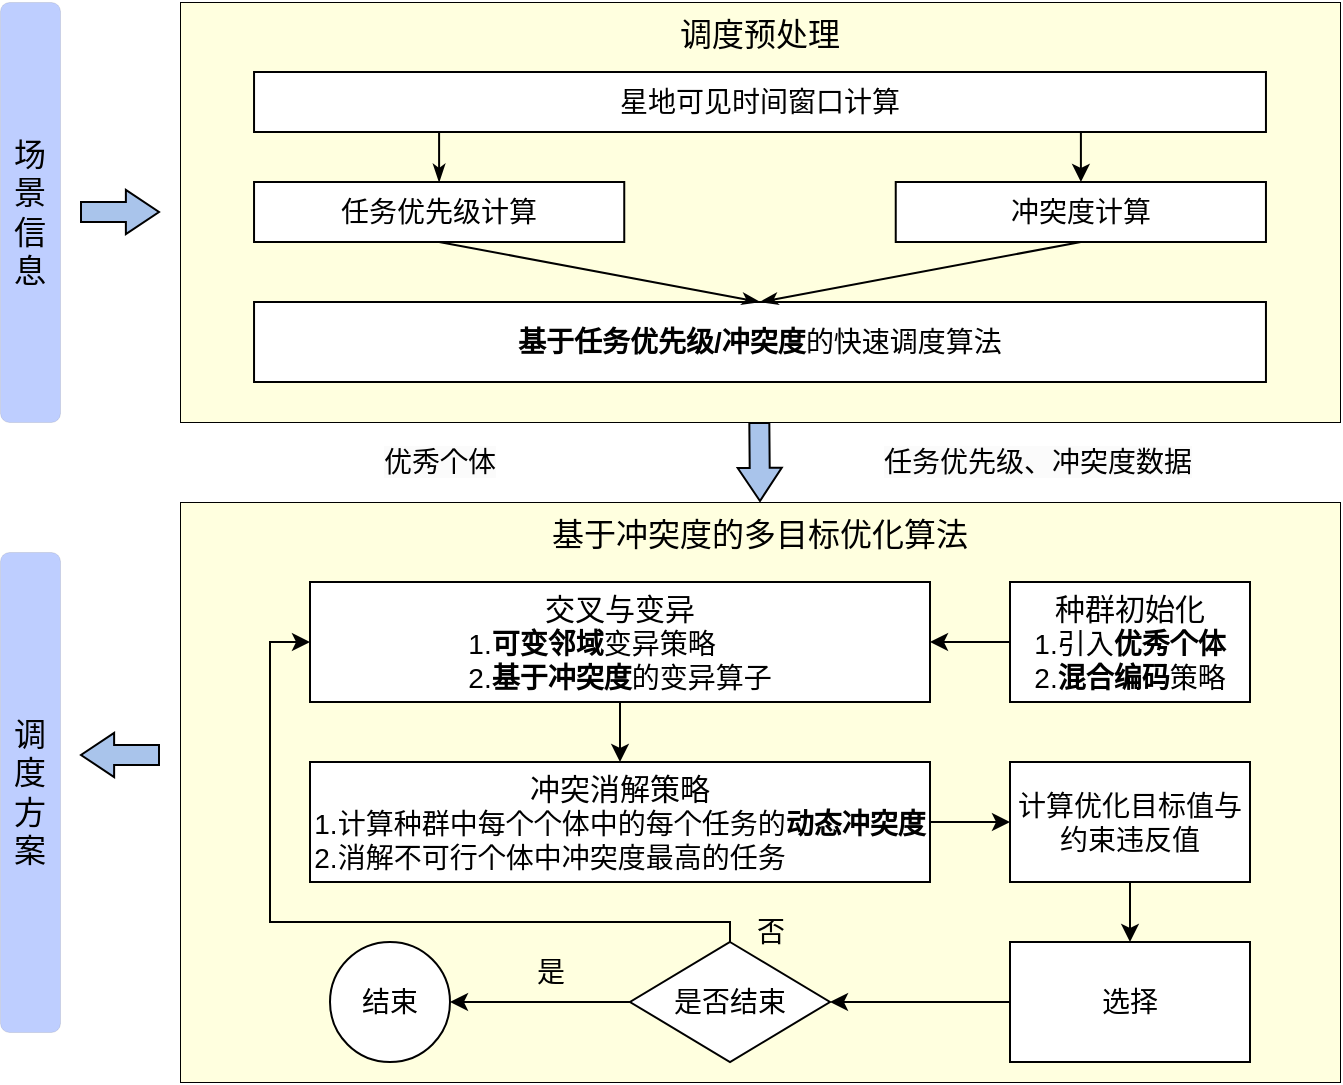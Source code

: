 <mxfile version="23.0.2" type="github">
  <diagram name="第 1 页" id="jkTg79yU5YG_qxhQfQDM">
    <mxGraphModel dx="1122" dy="656" grid="1" gridSize="10" guides="1" tooltips="1" connect="1" arrows="1" fold="1" page="1" pageScale="1" pageWidth="827" pageHeight="1169" math="0" shadow="0">
      <root>
        <mxCell id="0" />
        <mxCell id="1" parent="0" />
        <mxCell id="ZW1uFiiGtGLLKGRdUIta-2" value="场景信息" style="rounded=1;html=1;fillColor=#BECEFF;fontFamily=Helvetica;fontSize=16;strokeWidth=0;whiteSpace=wrap;labelBackgroundColor=none;horizontal=1;verticalAlign=middle;" vertex="1" parent="1">
          <mxGeometry x="110" y="280" width="30" height="210" as="geometry" />
        </mxCell>
        <mxCell id="ZW1uFiiGtGLLKGRdUIta-3" value="" style="shape=flexArrow;endArrow=classic;html=1;rounded=0;endWidth=11.034;endSize=5.186;fillColor=#A9C4EB;fontFamily=Helvetica;fontSize=14;" edge="1" parent="1">
          <mxGeometry width="50" height="50" relative="1" as="geometry">
            <mxPoint x="150" y="385" as="sourcePoint" />
            <mxPoint x="190" y="385" as="targetPoint" />
          </mxGeometry>
        </mxCell>
        <mxCell id="ZW1uFiiGtGLLKGRdUIta-4" value="" style="shape=flexArrow;endArrow=classic;html=1;rounded=0;endWidth=11.034;endSize=5.186;fillColor=#A9C4EB;fontFamily=Helvetica;fontSize=14;" edge="1" parent="1">
          <mxGeometry width="50" height="50" relative="1" as="geometry">
            <mxPoint x="489.66" y="490" as="sourcePoint" />
            <mxPoint x="490" y="530" as="targetPoint" />
          </mxGeometry>
        </mxCell>
        <mxCell id="ZW1uFiiGtGLLKGRdUIta-5" value="&lt;span style=&quot;color: rgb(0, 0, 0); font-size: 14px; font-style: normal; font-variant-ligatures: normal; font-variant-caps: normal; font-weight: 400; letter-spacing: normal; orphans: 2; text-align: center; text-indent: 0px; text-transform: none; widows: 2; word-spacing: 0px; -webkit-text-stroke-width: 0px; background-color: rgb(251, 251, 251); text-decoration-thickness: initial; text-decoration-style: initial; text-decoration-color: initial; float: none; display: inline !important;&quot;&gt;优秀个体&lt;/span&gt;" style="text;whiteSpace=wrap;html=1;fontSize=14;verticalAlign=middle;fontFamily=Helvetica;" vertex="1" parent="1">
          <mxGeometry x="300" y="490" width="140" height="40" as="geometry" />
        </mxCell>
        <mxCell id="ZW1uFiiGtGLLKGRdUIta-6" value="&lt;span style=&quot;color: rgb(0, 0, 0); font-size: 14px; font-style: normal; font-variant-ligatures: normal; font-variant-caps: normal; font-weight: 400; letter-spacing: normal; orphans: 2; text-align: center; text-indent: 0px; text-transform: none; widows: 2; word-spacing: 0px; -webkit-text-stroke-width: 0px; background-color: rgb(251, 251, 251); text-decoration-thickness: initial; text-decoration-style: initial; text-decoration-color: initial; float: none; display: inline !important;&quot;&gt;任务优先级、冲突度数据&lt;/span&gt;" style="text;whiteSpace=wrap;html=1;fontSize=14;verticalAlign=middle;fontFamily=Helvetica;" vertex="1" parent="1">
          <mxGeometry x="550" y="490" width="180" height="40" as="geometry" />
        </mxCell>
        <mxCell id="ZW1uFiiGtGLLKGRdUIta-7" value="" style="group;fontSize=14;fontFamily=Helvetica;" vertex="1" connectable="0" parent="1">
          <mxGeometry x="615" y="570" width="165" height="250" as="geometry" />
        </mxCell>
        <mxCell id="ZW1uFiiGtGLLKGRdUIta-1" value="&lt;font style=&quot;font-size: 16px;&quot;&gt;基于冲突度的多目标优化算法&lt;/font&gt;" style="rounded=0;whiteSpace=wrap;html=1;fillColor=#ffffdf;strokeWidth=0.5;fontFamily=Helvetica;fontSize=14;verticalAlign=top;" vertex="1" parent="ZW1uFiiGtGLLKGRdUIta-7">
          <mxGeometry x="-415" y="-40" width="580" height="290" as="geometry" />
        </mxCell>
        <mxCell id="ZW1uFiiGtGLLKGRdUIta-8" value="&lt;font style=&quot;font-size: 15px;&quot;&gt;种群初始化&lt;/font&gt;&lt;br style=&quot;font-size: 14px;&quot;&gt;&lt;div style=&quot;text-align: left; font-size: 14px;&quot;&gt;&lt;span style=&quot;font-size: 14px; background-color: initial;&quot;&gt;1.引入&lt;b style=&quot;font-size: 14px;&quot;&gt;优秀个体&lt;/b&gt;&lt;/span&gt;&lt;/div&gt;&lt;font style=&quot;font-size: 14px;&quot;&gt;&lt;div style=&quot;text-align: left; font-size: 14px;&quot;&gt;&lt;span style=&quot;background-color: initial; font-size: 14px;&quot;&gt;2.&lt;b style=&quot;font-size: 14px;&quot;&gt;混合编码&lt;/b&gt;策略&lt;/span&gt;&lt;/div&gt;&lt;/font&gt;" style="rounded=0;whiteSpace=wrap;html=1;fontFamily=Helvetica;fontSize=14;verticalAlign=middle;" vertex="1" parent="ZW1uFiiGtGLLKGRdUIta-7">
          <mxGeometry width="120" height="60" as="geometry" />
        </mxCell>
        <mxCell id="ZW1uFiiGtGLLKGRdUIta-49" value="" style="edgeStyle=orthogonalEdgeStyle;rounded=0;orthogonalLoop=1;jettySize=auto;html=1;fontFamily=Helvetica;" edge="1" parent="1" source="ZW1uFiiGtGLLKGRdUIta-11" target="ZW1uFiiGtGLLKGRdUIta-35">
          <mxGeometry relative="1" as="geometry" />
        </mxCell>
        <mxCell id="ZW1uFiiGtGLLKGRdUIta-11" value="&lt;font style=&quot;font-size: 15px;&quot;&gt;交叉与变异&lt;/font&gt;&lt;br style=&quot;font-size: 14px;&quot;&gt;&lt;div style=&quot;text-align: left; font-size: 14px;&quot;&gt;&lt;span style=&quot;font-size: 14px; background-color: initial;&quot;&gt;1.&lt;b style=&quot;font-size: 14px;&quot;&gt;可变邻域&lt;/b&gt;变异策略&lt;/span&gt;&lt;/div&gt;&lt;font style=&quot;font-size: 14px;&quot;&gt;&lt;div style=&quot;text-align: left; font-size: 14px;&quot;&gt;&lt;span style=&quot;background-color: initial; font-size: 14px;&quot;&gt;2.&lt;b style=&quot;font-size: 14px;&quot;&gt;基于冲突度&lt;/b&gt;的变异算子&lt;/span&gt;&lt;/div&gt;&lt;/font&gt;" style="rounded=0;whiteSpace=wrap;html=1;fontFamily=Helvetica;fontSize=14;verticalAlign=middle;" vertex="1" parent="1">
          <mxGeometry x="265" y="570" width="310" height="60" as="geometry" />
        </mxCell>
        <mxCell id="ZW1uFiiGtGLLKGRdUIta-15" value="" style="shape=flexArrow;endArrow=classic;html=1;rounded=0;endWidth=11.034;endSize=5.186;fillColor=#A9C4EB;fontFamily=Helvetica;fontSize=14;" edge="1" parent="1">
          <mxGeometry width="50" height="50" relative="1" as="geometry">
            <mxPoint x="190" y="656.5" as="sourcePoint" />
            <mxPoint x="150" y="656.5" as="targetPoint" />
          </mxGeometry>
        </mxCell>
        <mxCell id="ZW1uFiiGtGLLKGRdUIta-16" value="调度方案" style="rounded=1;html=1;fillColor=#BECEFF;fontFamily=Helvetica;fontSize=16;strokeWidth=0;whiteSpace=wrap;labelBackgroundColor=none;horizontal=1;verticalAlign=middle;" vertex="1" parent="1">
          <mxGeometry x="110" y="555" width="30" height="240" as="geometry" />
        </mxCell>
        <mxCell id="ZW1uFiiGtGLLKGRdUIta-25" value="" style="group;fontSize=14;fontFamily=Helvetica;" vertex="1" connectable="0" parent="1">
          <mxGeometry x="200" y="280" width="580" height="210" as="geometry" />
        </mxCell>
        <mxCell id="ZW1uFiiGtGLLKGRdUIta-26" value="&lt;font style=&quot;font-size: 16px;&quot;&gt;调度预处理&lt;/font&gt;" style="rounded=0;whiteSpace=wrap;html=1;fillColor=#ffffdf;strokeWidth=0.5;fontFamily=Helvetica;fontSize=14;verticalAlign=top;" vertex="1" parent="ZW1uFiiGtGLLKGRdUIta-25">
          <mxGeometry width="580" height="210" as="geometry" />
        </mxCell>
        <mxCell id="ZW1uFiiGtGLLKGRdUIta-27" value="星地可见时间窗口计算" style="rounded=0;whiteSpace=wrap;html=1;fontFamily=Helvetica;fontSize=14;" vertex="1" parent="ZW1uFiiGtGLLKGRdUIta-25">
          <mxGeometry x="37.021" y="35" width="505.957" height="30" as="geometry" />
        </mxCell>
        <mxCell id="ZW1uFiiGtGLLKGRdUIta-28" value="任务优先级计算" style="rounded=0;whiteSpace=wrap;html=1;fontFamily=Helvetica;fontSize=14;" vertex="1" parent="ZW1uFiiGtGLLKGRdUIta-25">
          <mxGeometry x="37.021" y="90" width="185.106" height="30" as="geometry" />
        </mxCell>
        <mxCell id="ZW1uFiiGtGLLKGRdUIta-29" style="edgeStyle=orthogonalEdgeStyle;rounded=0;orthogonalLoop=1;jettySize=auto;html=1;exitX=0.5;exitY=1;exitDx=0;exitDy=0;endArrow=classicThin;endFill=1;fontFamily=Helvetica;fontSize=14;" edge="1" parent="ZW1uFiiGtGLLKGRdUIta-25" source="ZW1uFiiGtGLLKGRdUIta-27" target="ZW1uFiiGtGLLKGRdUIta-28">
          <mxGeometry relative="1" as="geometry">
            <Array as="points">
              <mxPoint x="129.574" y="65" />
            </Array>
          </mxGeometry>
        </mxCell>
        <mxCell id="ZW1uFiiGtGLLKGRdUIta-30" value="冲突度计算" style="rounded=0;whiteSpace=wrap;html=1;fontFamily=Helvetica;fontSize=14;" vertex="1" parent="ZW1uFiiGtGLLKGRdUIta-25">
          <mxGeometry x="357.872" y="90" width="185.106" height="30" as="geometry" />
        </mxCell>
        <mxCell id="ZW1uFiiGtGLLKGRdUIta-31" style="edgeStyle=orthogonalEdgeStyle;rounded=0;orthogonalLoop=1;jettySize=auto;html=1;exitX=0.5;exitY=1;exitDx=0;exitDy=0;fontSize=14;fontFamily=Helvetica;" edge="1" parent="ZW1uFiiGtGLLKGRdUIta-25" source="ZW1uFiiGtGLLKGRdUIta-27" target="ZW1uFiiGtGLLKGRdUIta-30">
          <mxGeometry relative="1" as="geometry">
            <Array as="points">
              <mxPoint x="450.426" y="65" />
            </Array>
          </mxGeometry>
        </mxCell>
        <mxCell id="ZW1uFiiGtGLLKGRdUIta-32" value="&lt;b style=&quot;font-size: 14px;&quot;&gt;基于任务优先级/冲突度&lt;/b&gt;的快速调度算法" style="rounded=0;whiteSpace=wrap;html=1;fontFamily=Helvetica;fontSize=14;" vertex="1" parent="ZW1uFiiGtGLLKGRdUIta-25">
          <mxGeometry x="37.021" y="150" width="505.957" height="40" as="geometry" />
        </mxCell>
        <mxCell id="ZW1uFiiGtGLLKGRdUIta-33" style="rounded=0;orthogonalLoop=1;jettySize=auto;html=1;exitX=0.5;exitY=1;exitDx=0;exitDy=0;entryX=0.5;entryY=0;entryDx=0;entryDy=0;endArrow=classicThin;endFill=1;fontFamily=Helvetica;fontSize=14;" edge="1" parent="ZW1uFiiGtGLLKGRdUIta-25" source="ZW1uFiiGtGLLKGRdUIta-28" target="ZW1uFiiGtGLLKGRdUIta-32">
          <mxGeometry relative="1" as="geometry" />
        </mxCell>
        <mxCell id="ZW1uFiiGtGLLKGRdUIta-34" style="rounded=0;orthogonalLoop=1;jettySize=auto;html=1;exitX=0.5;exitY=1;exitDx=0;exitDy=0;entryX=0.5;entryY=0;entryDx=0;entryDy=0;endArrow=classicThin;endFill=1;fontFamily=Helvetica;fontSize=14;" edge="1" parent="ZW1uFiiGtGLLKGRdUIta-25" source="ZW1uFiiGtGLLKGRdUIta-30" target="ZW1uFiiGtGLLKGRdUIta-32">
          <mxGeometry relative="1" as="geometry" />
        </mxCell>
        <mxCell id="ZW1uFiiGtGLLKGRdUIta-46" style="edgeStyle=orthogonalEdgeStyle;rounded=0;orthogonalLoop=1;jettySize=auto;html=1;entryX=0;entryY=0.5;entryDx=0;entryDy=0;fontFamily=Helvetica;" edge="1" parent="1" source="ZW1uFiiGtGLLKGRdUIta-36" target="ZW1uFiiGtGLLKGRdUIta-11">
          <mxGeometry relative="1" as="geometry">
            <Array as="points">
              <mxPoint x="475" y="740" />
              <mxPoint x="245" y="740" />
              <mxPoint x="245" y="600" />
            </Array>
          </mxGeometry>
        </mxCell>
        <mxCell id="ZW1uFiiGtGLLKGRdUIta-53" value="" style="edgeStyle=orthogonalEdgeStyle;rounded=0;orthogonalLoop=1;jettySize=auto;html=1;" edge="1" parent="1" source="ZW1uFiiGtGLLKGRdUIta-36" target="ZW1uFiiGtGLLKGRdUIta-52">
          <mxGeometry relative="1" as="geometry" />
        </mxCell>
        <mxCell id="ZW1uFiiGtGLLKGRdUIta-36" value="&lt;font style=&quot;font-size: 14px;&quot;&gt;是否结束&lt;/font&gt;" style="rhombus;whiteSpace=wrap;html=1;fontFamily=Helvetica;" vertex="1" parent="1">
          <mxGeometry x="425" y="750" width="100" height="60" as="geometry" />
        </mxCell>
        <mxCell id="ZW1uFiiGtGLLKGRdUIta-51" value="" style="edgeStyle=orthogonalEdgeStyle;rounded=0;orthogonalLoop=1;jettySize=auto;html=1;fontFamily=Helvetica;" edge="1" parent="1" source="ZW1uFiiGtGLLKGRdUIta-18" target="ZW1uFiiGtGLLKGRdUIta-23">
          <mxGeometry relative="1" as="geometry" />
        </mxCell>
        <mxCell id="ZW1uFiiGtGLLKGRdUIta-18" value="计算优化目标值与约束违反值" style="whiteSpace=wrap;html=1;fontSize=14;fontFamily=Helvetica;verticalAlign=middle;rounded=0;" vertex="1" parent="1">
          <mxGeometry x="615" y="660" width="120" height="60" as="geometry" />
        </mxCell>
        <mxCell id="ZW1uFiiGtGLLKGRdUIta-45" value="" style="edgeStyle=orthogonalEdgeStyle;rounded=0;orthogonalLoop=1;jettySize=auto;html=1;fontFamily=Helvetica;" edge="1" parent="1" source="ZW1uFiiGtGLLKGRdUIta-23" target="ZW1uFiiGtGLLKGRdUIta-36">
          <mxGeometry relative="1" as="geometry" />
        </mxCell>
        <mxCell id="ZW1uFiiGtGLLKGRdUIta-23" value="选择" style="whiteSpace=wrap;html=1;fontSize=14;fontFamily=Helvetica;verticalAlign=middle;rounded=0;horizontal=1;" vertex="1" parent="1">
          <mxGeometry x="615" y="750" width="120" height="60" as="geometry" />
        </mxCell>
        <mxCell id="ZW1uFiiGtGLLKGRdUIta-50" value="" style="edgeStyle=orthogonalEdgeStyle;rounded=0;orthogonalLoop=1;jettySize=auto;html=1;fontFamily=Helvetica;" edge="1" parent="1" source="ZW1uFiiGtGLLKGRdUIta-35" target="ZW1uFiiGtGLLKGRdUIta-18">
          <mxGeometry relative="1" as="geometry" />
        </mxCell>
        <mxCell id="ZW1uFiiGtGLLKGRdUIta-35" value="&lt;font style=&quot;font-size: 15px;&quot;&gt;冲突消解策略&lt;/font&gt;&lt;br style=&quot;font-size: 14px;&quot;&gt;1.计算种群中每个个体中的每个任务的&lt;b style=&quot;font-size: 14px;&quot;&gt;动态冲突度&lt;/b&gt;&lt;br style=&quot;font-size: 14px;&quot;&gt;2.消解不可行个体中冲突度最高的任务&amp;nbsp; &amp;nbsp; &amp;nbsp; &amp;nbsp; &amp;nbsp; &amp;nbsp; &amp;nbsp; &amp;nbsp; &amp;nbsp;&amp;nbsp;" style="rounded=0;whiteSpace=wrap;html=1;fontFamily=Helvetica;fontSize=14;verticalAlign=middle;" vertex="1" parent="1">
          <mxGeometry x="265" y="660" width="310" height="60" as="geometry" />
        </mxCell>
        <mxCell id="ZW1uFiiGtGLLKGRdUIta-47" value="" style="edgeStyle=orthogonalEdgeStyle;rounded=0;orthogonalLoop=1;jettySize=auto;html=1;fontFamily=Helvetica;" edge="1" parent="1" source="ZW1uFiiGtGLLKGRdUIta-8" target="ZW1uFiiGtGLLKGRdUIta-11">
          <mxGeometry relative="1" as="geometry" />
        </mxCell>
        <mxCell id="ZW1uFiiGtGLLKGRdUIta-52" value="&lt;font style=&quot;font-size: 14px;&quot;&gt;结束&lt;/font&gt;" style="strokeWidth=1;html=1;shape=mxgraph.flowchart.start_2;whiteSpace=wrap;aspect=fixed;" vertex="1" parent="1">
          <mxGeometry x="275" y="750" width="60" height="60" as="geometry" />
        </mxCell>
        <mxCell id="ZW1uFiiGtGLLKGRdUIta-54" value="是" style="text;html=1;align=center;verticalAlign=middle;resizable=0;points=[];autosize=1;strokeColor=none;fillColor=none;fontSize=14;" vertex="1" parent="1">
          <mxGeometry x="365" y="750" width="40" height="30" as="geometry" />
        </mxCell>
        <mxCell id="ZW1uFiiGtGLLKGRdUIta-55" value="否" style="text;html=1;align=center;verticalAlign=middle;resizable=0;points=[];autosize=1;strokeColor=none;fillColor=none;fontSize=14;" vertex="1" parent="1">
          <mxGeometry x="475" y="730" width="40" height="30" as="geometry" />
        </mxCell>
      </root>
    </mxGraphModel>
  </diagram>
</mxfile>

